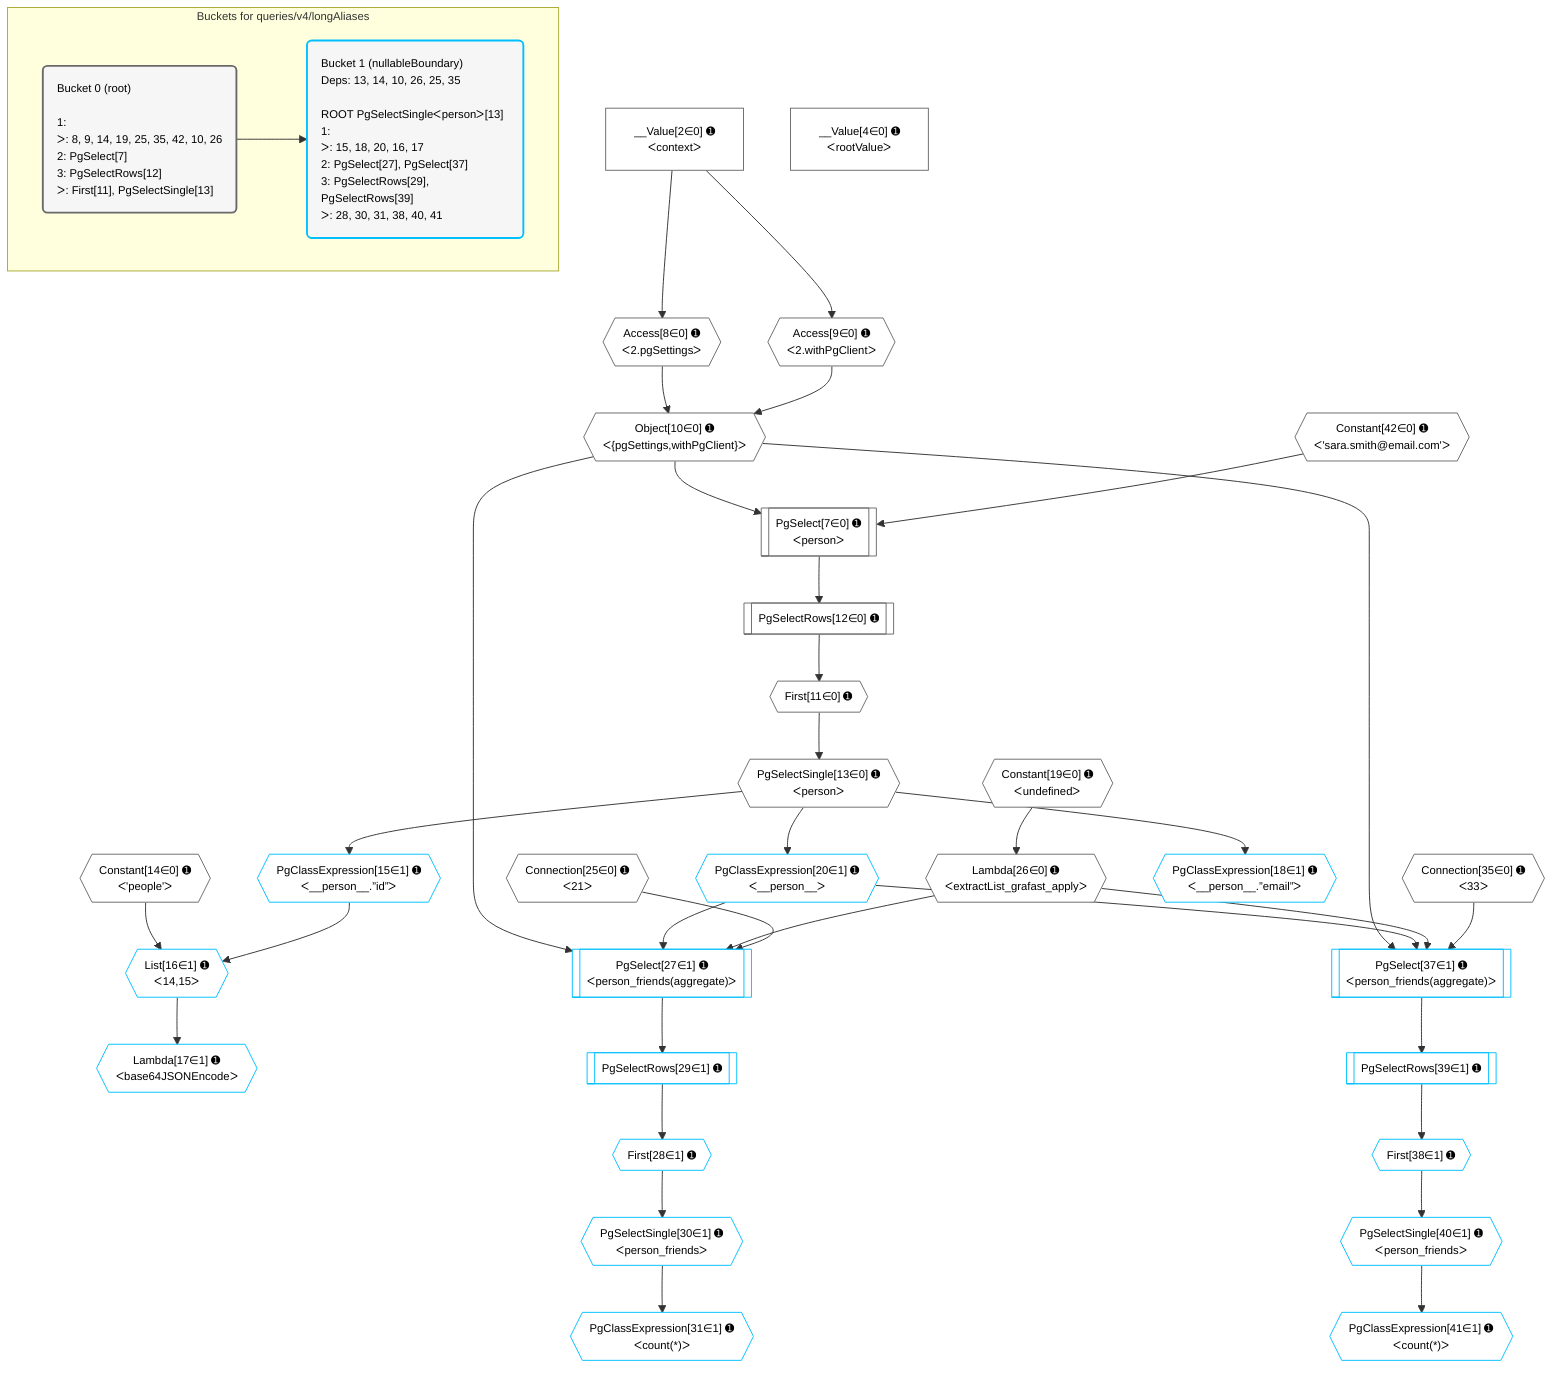 %%{init: {'themeVariables': { 'fontSize': '12px'}}}%%
graph TD
    classDef path fill:#eee,stroke:#000,color:#000
    classDef plan fill:#fff,stroke-width:1px,color:#000
    classDef itemplan fill:#fff,stroke-width:2px,color:#000
    classDef unbatchedplan fill:#dff,stroke-width:1px,color:#000
    classDef sideeffectplan fill:#fcc,stroke-width:2px,color:#000
    classDef bucket fill:#f6f6f6,color:#000,stroke-width:2px,text-align:left


    %% plan dependencies
    PgSelect7[["PgSelect[7∈0] ➊<br />ᐸpersonᐳ"]]:::plan
    Object10{{"Object[10∈0] ➊<br />ᐸ{pgSettings,withPgClient}ᐳ"}}:::plan
    Constant42{{"Constant[42∈0] ➊<br />ᐸ'sara.smith@email.com'ᐳ"}}:::plan
    Object10 & Constant42 --> PgSelect7
    Access8{{"Access[8∈0] ➊<br />ᐸ2.pgSettingsᐳ"}}:::plan
    Access9{{"Access[9∈0] ➊<br />ᐸ2.withPgClientᐳ"}}:::plan
    Access8 & Access9 --> Object10
    __Value2["__Value[2∈0] ➊<br />ᐸcontextᐳ"]:::plan
    __Value2 --> Access8
    __Value2 --> Access9
    First11{{"First[11∈0] ➊"}}:::plan
    PgSelectRows12[["PgSelectRows[12∈0] ➊"]]:::plan
    PgSelectRows12 --> First11
    PgSelect7 --> PgSelectRows12
    PgSelectSingle13{{"PgSelectSingle[13∈0] ➊<br />ᐸpersonᐳ"}}:::plan
    First11 --> PgSelectSingle13
    Lambda26{{"Lambda[26∈0] ➊<br />ᐸextractList_grafast_applyᐳ"}}:::plan
    Constant19{{"Constant[19∈0] ➊<br />ᐸundefinedᐳ"}}:::plan
    Constant19 --> Lambda26
    __Value4["__Value[4∈0] ➊<br />ᐸrootValueᐳ"]:::plan
    Constant14{{"Constant[14∈0] ➊<br />ᐸ'people'ᐳ"}}:::plan
    Connection25{{"Connection[25∈0] ➊<br />ᐸ21ᐳ"}}:::plan
    Connection35{{"Connection[35∈0] ➊<br />ᐸ33ᐳ"}}:::plan
    PgSelect27[["PgSelect[27∈1] ➊<br />ᐸperson_friends(aggregate)ᐳ"]]:::plan
    PgClassExpression20{{"PgClassExpression[20∈1] ➊<br />ᐸ__person__ᐳ"}}:::plan
    Object10 & PgClassExpression20 & Lambda26 & Connection25 --> PgSelect27
    PgSelect37[["PgSelect[37∈1] ➊<br />ᐸperson_friends(aggregate)ᐳ"]]:::plan
    Object10 & PgClassExpression20 & Lambda26 & Connection35 --> PgSelect37
    List16{{"List[16∈1] ➊<br />ᐸ14,15ᐳ"}}:::plan
    PgClassExpression15{{"PgClassExpression[15∈1] ➊<br />ᐸ__person__.”id”ᐳ"}}:::plan
    Constant14 & PgClassExpression15 --> List16
    PgSelectSingle13 --> PgClassExpression15
    Lambda17{{"Lambda[17∈1] ➊<br />ᐸbase64JSONEncodeᐳ"}}:::plan
    List16 --> Lambda17
    PgClassExpression18{{"PgClassExpression[18∈1] ➊<br />ᐸ__person__.”email”ᐳ"}}:::plan
    PgSelectSingle13 --> PgClassExpression18
    PgSelectSingle13 --> PgClassExpression20
    First28{{"First[28∈1] ➊"}}:::plan
    PgSelectRows29[["PgSelectRows[29∈1] ➊"]]:::plan
    PgSelectRows29 --> First28
    PgSelect27 --> PgSelectRows29
    PgSelectSingle30{{"PgSelectSingle[30∈1] ➊<br />ᐸperson_friendsᐳ"}}:::plan
    First28 --> PgSelectSingle30
    PgClassExpression31{{"PgClassExpression[31∈1] ➊<br />ᐸcount(*)ᐳ"}}:::plan
    PgSelectSingle30 --> PgClassExpression31
    First38{{"First[38∈1] ➊"}}:::plan
    PgSelectRows39[["PgSelectRows[39∈1] ➊"]]:::plan
    PgSelectRows39 --> First38
    PgSelect37 --> PgSelectRows39
    PgSelectSingle40{{"PgSelectSingle[40∈1] ➊<br />ᐸperson_friendsᐳ"}}:::plan
    First38 --> PgSelectSingle40
    PgClassExpression41{{"PgClassExpression[41∈1] ➊<br />ᐸcount(*)ᐳ"}}:::plan
    PgSelectSingle40 --> PgClassExpression41

    %% define steps

    subgraph "Buckets for queries/v4/longAliases"
    Bucket0("Bucket 0 (root)<br /><br />1: <br />ᐳ: 8, 9, 14, 19, 25, 35, 42, 10, 26<br />2: PgSelect[7]<br />3: PgSelectRows[12]<br />ᐳ: First[11], PgSelectSingle[13]"):::bucket
    classDef bucket0 stroke:#696969
    class Bucket0,__Value2,__Value4,PgSelect7,Access8,Access9,Object10,First11,PgSelectRows12,PgSelectSingle13,Constant14,Constant19,Connection25,Lambda26,Connection35,Constant42 bucket0
    Bucket1("Bucket 1 (nullableBoundary)<br />Deps: 13, 14, 10, 26, 25, 35<br /><br />ROOT PgSelectSingleᐸpersonᐳ[13]<br />1: <br />ᐳ: 15, 18, 20, 16, 17<br />2: PgSelect[27], PgSelect[37]<br />3: PgSelectRows[29], PgSelectRows[39]<br />ᐳ: 28, 30, 31, 38, 40, 41"):::bucket
    classDef bucket1 stroke:#00bfff
    class Bucket1,PgClassExpression15,List16,Lambda17,PgClassExpression18,PgClassExpression20,PgSelect27,First28,PgSelectRows29,PgSelectSingle30,PgClassExpression31,PgSelect37,First38,PgSelectRows39,PgSelectSingle40,PgClassExpression41 bucket1
    Bucket0 --> Bucket1
    end